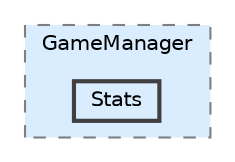 digraph "Q:/IdleWave/Projet/Assets/Scripts/RogueGenesia/GameManager/Stats"
{
 // LATEX_PDF_SIZE
  bgcolor="transparent";
  edge [fontname=Helvetica,fontsize=10,labelfontname=Helvetica,labelfontsize=10];
  node [fontname=Helvetica,fontsize=10,shape=box,height=0.2,width=0.4];
  compound=true
  subgraph clusterdir_42be06ff0e7a41e6ff2a6ebbef36fc26 {
    graph [ bgcolor="#daedff", pencolor="grey50", label="GameManager", fontname=Helvetica,fontsize=10 style="filled,dashed", URL="dir_42be06ff0e7a41e6ff2a6ebbef36fc26.html",tooltip=""]
  dir_67b9c16431d5c1533ca72af7c8ae0723 [label="Stats", fillcolor="#daedff", color="grey25", style="filled,bold", URL="dir_67b9c16431d5c1533ca72af7c8ae0723.html",tooltip=""];
  }
}
